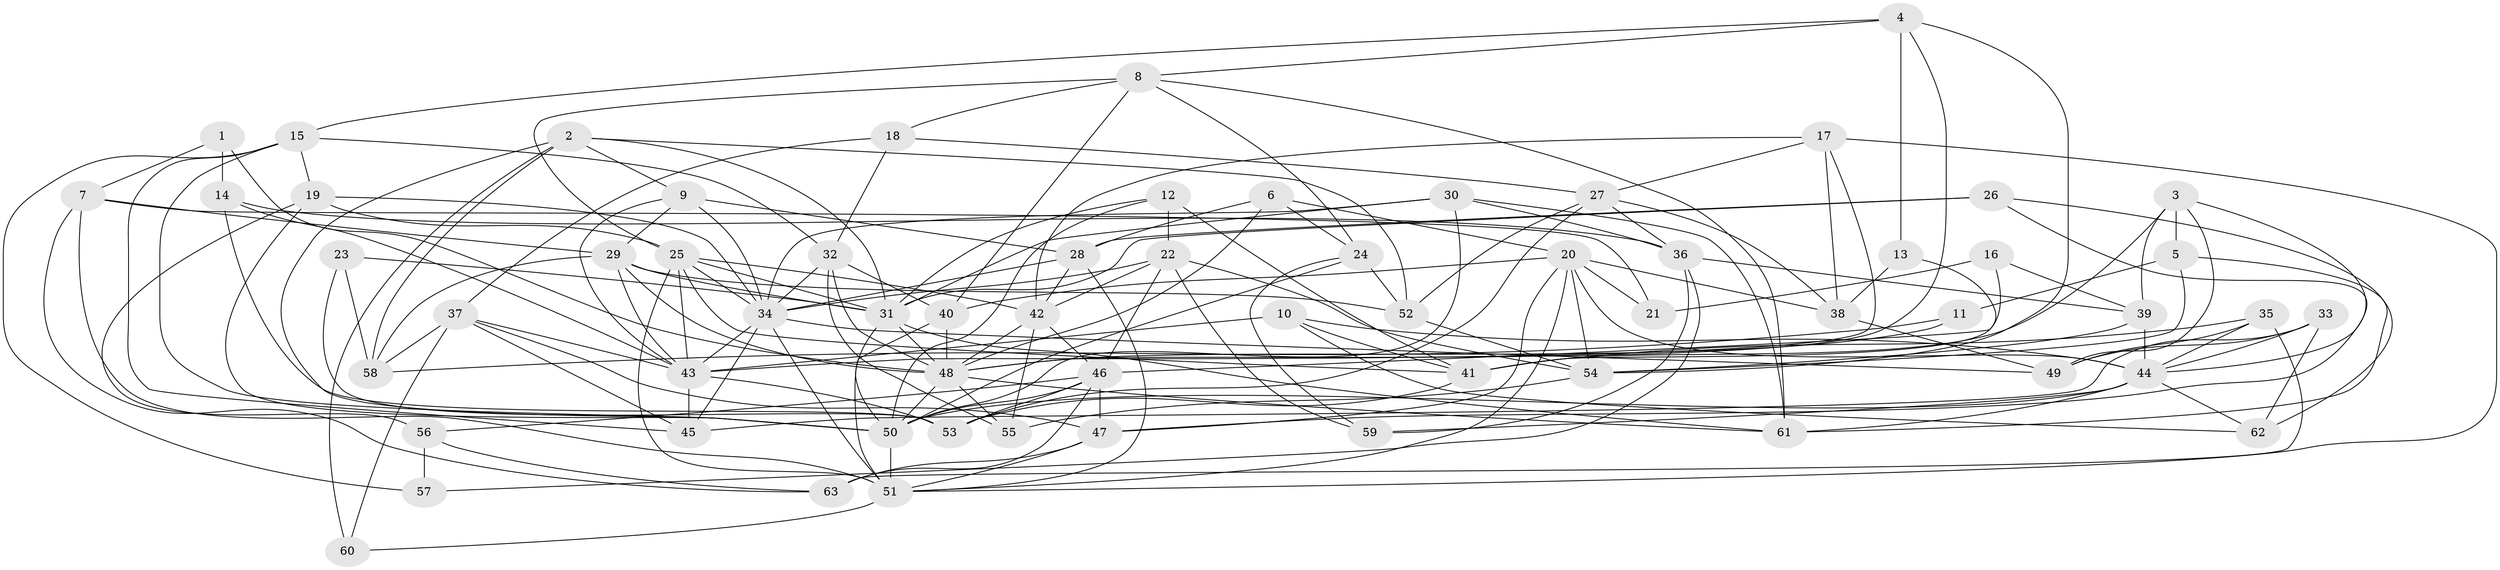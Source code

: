 // original degree distribution, {3: 0.31746031746031744, 4: 0.2857142857142857, 2: 0.0873015873015873, 6: 0.06349206349206349, 7: 0.047619047619047616, 5: 0.19047619047619047, 8: 0.007936507936507936}
// Generated by graph-tools (version 1.1) at 2025/02/03/09/25 03:02:06]
// undirected, 63 vertices, 177 edges
graph export_dot {
graph [start="1"]
  node [color=gray90,style=filled];
  1;
  2;
  3;
  4;
  5;
  6;
  7;
  8;
  9;
  10;
  11;
  12;
  13;
  14;
  15;
  16;
  17;
  18;
  19;
  20;
  21;
  22;
  23;
  24;
  25;
  26;
  27;
  28;
  29;
  30;
  31;
  32;
  33;
  34;
  35;
  36;
  37;
  38;
  39;
  40;
  41;
  42;
  43;
  44;
  45;
  46;
  47;
  48;
  49;
  50;
  51;
  52;
  53;
  54;
  55;
  56;
  57;
  58;
  59;
  60;
  61;
  62;
  63;
  1 -- 7 [weight=1.0];
  1 -- 14 [weight=1.0];
  1 -- 48 [weight=1.0];
  2 -- 9 [weight=1.0];
  2 -- 31 [weight=1.0];
  2 -- 50 [weight=1.0];
  2 -- 52 [weight=1.0];
  2 -- 58 [weight=1.0];
  2 -- 60 [weight=1.0];
  3 -- 5 [weight=1.0];
  3 -- 39 [weight=1.0];
  3 -- 41 [weight=1.0];
  3 -- 44 [weight=1.0];
  3 -- 49 [weight=1.0];
  4 -- 8 [weight=1.0];
  4 -- 13 [weight=1.0];
  4 -- 15 [weight=1.0];
  4 -- 48 [weight=1.0];
  4 -- 54 [weight=1.0];
  5 -- 11 [weight=1.0];
  5 -- 54 [weight=1.0];
  5 -- 62 [weight=1.0];
  6 -- 20 [weight=1.0];
  6 -- 24 [weight=1.0];
  6 -- 28 [weight=1.0];
  6 -- 48 [weight=1.0];
  7 -- 21 [weight=1.0];
  7 -- 29 [weight=2.0];
  7 -- 51 [weight=1.0];
  7 -- 63 [weight=1.0];
  8 -- 18 [weight=1.0];
  8 -- 24 [weight=1.0];
  8 -- 25 [weight=1.0];
  8 -- 40 [weight=1.0];
  8 -- 61 [weight=1.0];
  9 -- 28 [weight=1.0];
  9 -- 29 [weight=1.0];
  9 -- 34 [weight=2.0];
  9 -- 43 [weight=1.0];
  10 -- 41 [weight=1.0];
  10 -- 43 [weight=1.0];
  10 -- 44 [weight=1.0];
  10 -- 62 [weight=1.0];
  11 -- 48 [weight=1.0];
  11 -- 58 [weight=1.0];
  12 -- 22 [weight=1.0];
  12 -- 31 [weight=1.0];
  12 -- 41 [weight=2.0];
  12 -- 50 [weight=1.0];
  13 -- 38 [weight=1.0];
  13 -- 41 [weight=1.0];
  14 -- 36 [weight=1.0];
  14 -- 43 [weight=1.0];
  14 -- 53 [weight=1.0];
  15 -- 19 [weight=1.0];
  15 -- 32 [weight=1.0];
  15 -- 45 [weight=1.0];
  15 -- 50 [weight=1.0];
  15 -- 57 [weight=1.0];
  16 -- 21 [weight=1.0];
  16 -- 39 [weight=1.0];
  16 -- 46 [weight=1.0];
  17 -- 27 [weight=1.0];
  17 -- 38 [weight=1.0];
  17 -- 42 [weight=1.0];
  17 -- 43 [weight=1.0];
  17 -- 51 [weight=1.0];
  18 -- 27 [weight=1.0];
  18 -- 32 [weight=1.0];
  18 -- 37 [weight=1.0];
  19 -- 25 [weight=1.0];
  19 -- 34 [weight=1.0];
  19 -- 50 [weight=1.0];
  19 -- 56 [weight=1.0];
  20 -- 21 [weight=1.0];
  20 -- 38 [weight=1.0];
  20 -- 40 [weight=1.0];
  20 -- 44 [weight=1.0];
  20 -- 47 [weight=1.0];
  20 -- 51 [weight=1.0];
  20 -- 54 [weight=1.0];
  22 -- 34 [weight=2.0];
  22 -- 42 [weight=1.0];
  22 -- 46 [weight=1.0];
  22 -- 54 [weight=1.0];
  22 -- 59 [weight=1.0];
  23 -- 31 [weight=2.0];
  23 -- 53 [weight=1.0];
  23 -- 58 [weight=1.0];
  24 -- 50 [weight=2.0];
  24 -- 52 [weight=1.0];
  24 -- 59 [weight=1.0];
  25 -- 31 [weight=2.0];
  25 -- 34 [weight=1.0];
  25 -- 41 [weight=1.0];
  25 -- 42 [weight=1.0];
  25 -- 43 [weight=2.0];
  25 -- 51 [weight=1.0];
  26 -- 28 [weight=1.0];
  26 -- 31 [weight=2.0];
  26 -- 47 [weight=1.0];
  26 -- 61 [weight=1.0];
  27 -- 36 [weight=1.0];
  27 -- 38 [weight=1.0];
  27 -- 52 [weight=1.0];
  27 -- 53 [weight=1.0];
  28 -- 34 [weight=1.0];
  28 -- 42 [weight=1.0];
  28 -- 51 [weight=1.0];
  29 -- 31 [weight=1.0];
  29 -- 43 [weight=1.0];
  29 -- 48 [weight=1.0];
  29 -- 52 [weight=1.0];
  29 -- 58 [weight=1.0];
  30 -- 31 [weight=1.0];
  30 -- 34 [weight=1.0];
  30 -- 36 [weight=1.0];
  30 -- 50 [weight=1.0];
  30 -- 61 [weight=1.0];
  31 -- 48 [weight=1.0];
  31 -- 50 [weight=1.0];
  31 -- 61 [weight=1.0];
  32 -- 34 [weight=1.0];
  32 -- 40 [weight=1.0];
  32 -- 48 [weight=1.0];
  32 -- 55 [weight=1.0];
  33 -- 44 [weight=1.0];
  33 -- 45 [weight=1.0];
  33 -- 49 [weight=1.0];
  33 -- 62 [weight=1.0];
  34 -- 43 [weight=1.0];
  34 -- 45 [weight=1.0];
  34 -- 49 [weight=1.0];
  34 -- 51 [weight=1.0];
  35 -- 41 [weight=1.0];
  35 -- 44 [weight=1.0];
  35 -- 49 [weight=1.0];
  35 -- 63 [weight=1.0];
  36 -- 39 [weight=1.0];
  36 -- 57 [weight=1.0];
  36 -- 59 [weight=1.0];
  37 -- 43 [weight=1.0];
  37 -- 45 [weight=1.0];
  37 -- 47 [weight=1.0];
  37 -- 58 [weight=1.0];
  37 -- 60 [weight=1.0];
  38 -- 49 [weight=1.0];
  39 -- 44 [weight=1.0];
  39 -- 54 [weight=1.0];
  40 -- 48 [weight=1.0];
  40 -- 51 [weight=1.0];
  41 -- 53 [weight=1.0];
  42 -- 46 [weight=1.0];
  42 -- 48 [weight=1.0];
  42 -- 55 [weight=1.0];
  43 -- 45 [weight=1.0];
  43 -- 53 [weight=1.0];
  44 -- 50 [weight=1.0];
  44 -- 59 [weight=1.0];
  44 -- 61 [weight=1.0];
  44 -- 62 [weight=1.0];
  46 -- 47 [weight=1.0];
  46 -- 50 [weight=1.0];
  46 -- 53 [weight=1.0];
  46 -- 56 [weight=1.0];
  46 -- 63 [weight=1.0];
  47 -- 51 [weight=1.0];
  47 -- 63 [weight=1.0];
  48 -- 50 [weight=1.0];
  48 -- 55 [weight=1.0];
  48 -- 61 [weight=1.0];
  50 -- 51 [weight=1.0];
  51 -- 60 [weight=1.0];
  52 -- 54 [weight=1.0];
  54 -- 55 [weight=1.0];
  56 -- 57 [weight=2.0];
  56 -- 63 [weight=1.0];
}
